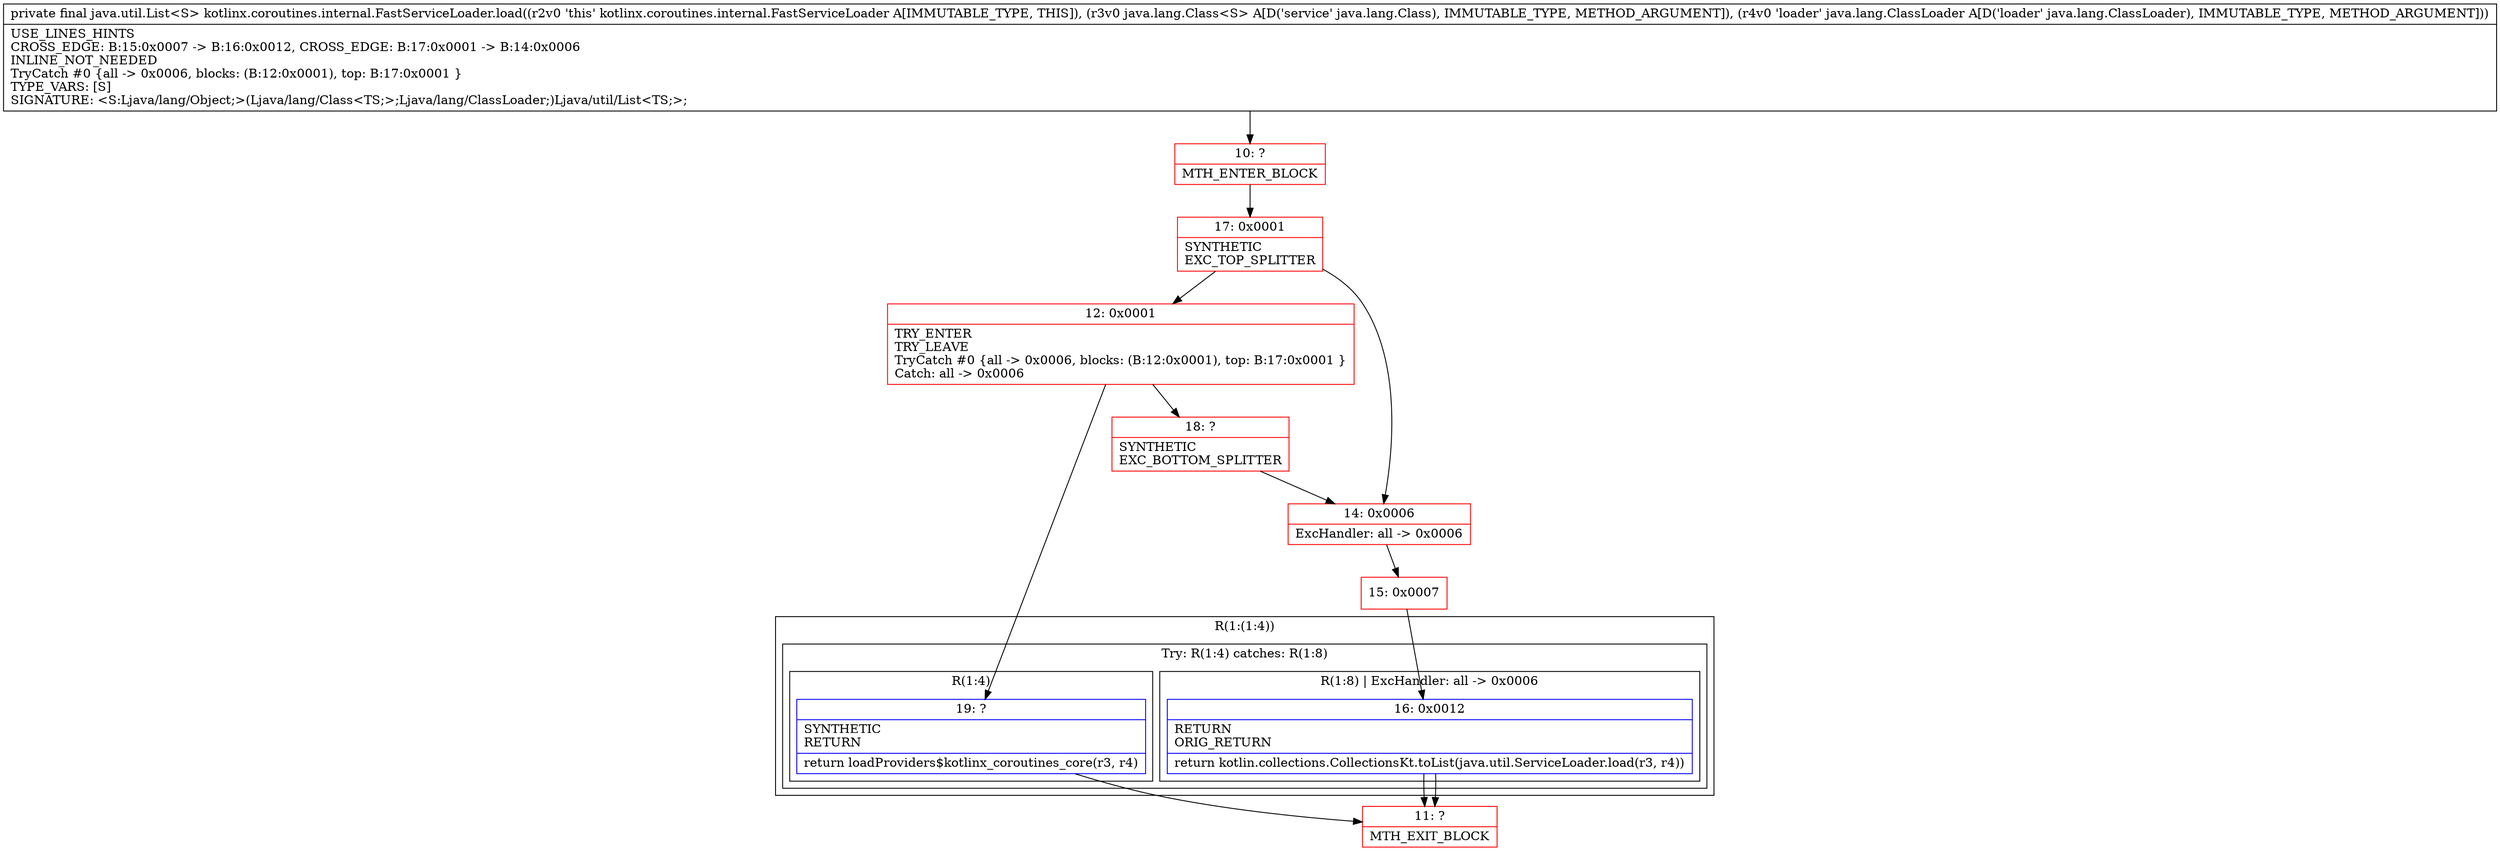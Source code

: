 digraph "CFG forkotlinx.coroutines.internal.FastServiceLoader.load(Ljava\/lang\/Class;Ljava\/lang\/ClassLoader;)Ljava\/util\/List;" {
subgraph cluster_Region_2039327246 {
label = "R(1:(1:4))";
node [shape=record,color=blue];
subgraph cluster_TryCatchRegion_1438491082 {
label = "Try: R(1:4) catches: R(1:8)";
node [shape=record,color=blue];
subgraph cluster_Region_2056766295 {
label = "R(1:4)";
node [shape=record,color=blue];
Node_19 [shape=record,label="{19\:\ ?|SYNTHETIC\lRETURN\l|return loadProviders$kotlinx_coroutines_core(r3, r4)\l}"];
}
subgraph cluster_Region_1363526626 {
label = "R(1:8) | ExcHandler: all \-\> 0x0006\l";
node [shape=record,color=blue];
Node_16 [shape=record,label="{16\:\ 0x0012|RETURN\lORIG_RETURN\l|return kotlin.collections.CollectionsKt.toList(java.util.ServiceLoader.load(r3, r4))\l}"];
}
}
}
subgraph cluster_Region_1363526626 {
label = "R(1:8) | ExcHandler: all \-\> 0x0006\l";
node [shape=record,color=blue];
Node_16 [shape=record,label="{16\:\ 0x0012|RETURN\lORIG_RETURN\l|return kotlin.collections.CollectionsKt.toList(java.util.ServiceLoader.load(r3, r4))\l}"];
}
Node_10 [shape=record,color=red,label="{10\:\ ?|MTH_ENTER_BLOCK\l}"];
Node_17 [shape=record,color=red,label="{17\:\ 0x0001|SYNTHETIC\lEXC_TOP_SPLITTER\l}"];
Node_12 [shape=record,color=red,label="{12\:\ 0x0001|TRY_ENTER\lTRY_LEAVE\lTryCatch #0 \{all \-\> 0x0006, blocks: (B:12:0x0001), top: B:17:0x0001 \}\lCatch: all \-\> 0x0006\l}"];
Node_18 [shape=record,color=red,label="{18\:\ ?|SYNTHETIC\lEXC_BOTTOM_SPLITTER\l}"];
Node_11 [shape=record,color=red,label="{11\:\ ?|MTH_EXIT_BLOCK\l}"];
Node_14 [shape=record,color=red,label="{14\:\ 0x0006|ExcHandler: all \-\> 0x0006\l}"];
Node_15 [shape=record,color=red,label="{15\:\ 0x0007}"];
MethodNode[shape=record,label="{private final java.util.List\<S\> kotlinx.coroutines.internal.FastServiceLoader.load((r2v0 'this' kotlinx.coroutines.internal.FastServiceLoader A[IMMUTABLE_TYPE, THIS]), (r3v0 java.lang.Class\<S\> A[D('service' java.lang.Class), IMMUTABLE_TYPE, METHOD_ARGUMENT]), (r4v0 'loader' java.lang.ClassLoader A[D('loader' java.lang.ClassLoader), IMMUTABLE_TYPE, METHOD_ARGUMENT]))  | USE_LINES_HINTS\lCROSS_EDGE: B:15:0x0007 \-\> B:16:0x0012, CROSS_EDGE: B:17:0x0001 \-\> B:14:0x0006\lINLINE_NOT_NEEDED\lTryCatch #0 \{all \-\> 0x0006, blocks: (B:12:0x0001), top: B:17:0x0001 \}\lTYPE_VARS: [S]\lSIGNATURE: \<S:Ljava\/lang\/Object;\>(Ljava\/lang\/Class\<TS;\>;Ljava\/lang\/ClassLoader;)Ljava\/util\/List\<TS;\>;\l}"];
MethodNode -> Node_10;Node_19 -> Node_11;
Node_16 -> Node_11;
Node_16 -> Node_11;
Node_10 -> Node_17;
Node_17 -> Node_12;
Node_17 -> Node_14;
Node_12 -> Node_18;
Node_12 -> Node_19;
Node_18 -> Node_14;
Node_14 -> Node_15;
Node_15 -> Node_16;
}

